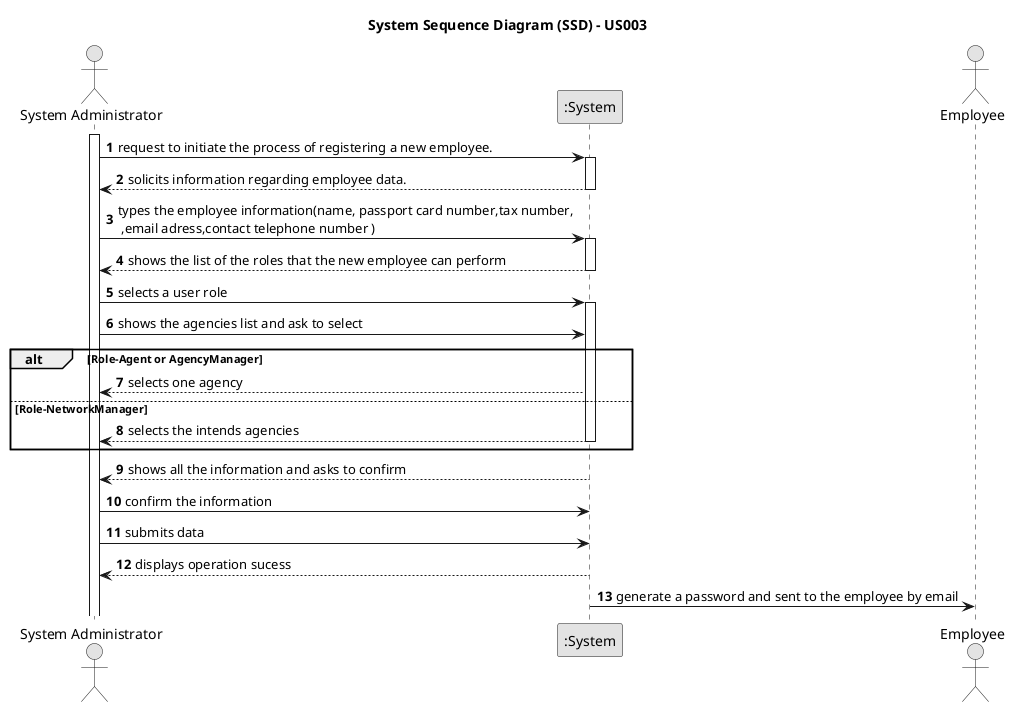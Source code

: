 @startuml
skinparam monochrome true
skinparam packageStyle rectangle
skinparam shadowing false

title System Sequence Diagram (SSD) - US003

autonumber

actor "System Administrator" as Employee
participant ":System" as System
actor "Employee" as Emp

activate Employee

    Employee -> System : request to initiate the process of registering a new employee.
    activate System

        System --> Employee : solicits information regarding employee data.
    deactivate System

    Employee -> System : types the employee information(name, passport card number,tax number,\n ,email adress,contact telephone number )
    activate System

        System --> Employee : shows the list of the roles that the new employee can perform
    deactivate System

    Employee -> System : selects a user role
    activate System

    Employee->System: shows the agencies list and ask to select

    alt Role-Agent or AgencyManager
    System--> Employee: selects one agency
    else Role-NetworkManager
     System--> Employee: selects the intends agencies
    deactivate System
    end


    activate System

    System --> Employee : shows all the information and asks to confirm


    Employee -> System : confirm the information

    Employee -> System : submits data

    System --> Employee : displays operation sucess

    System -> Emp : generate a password and sent to the employee by email



@enduml
